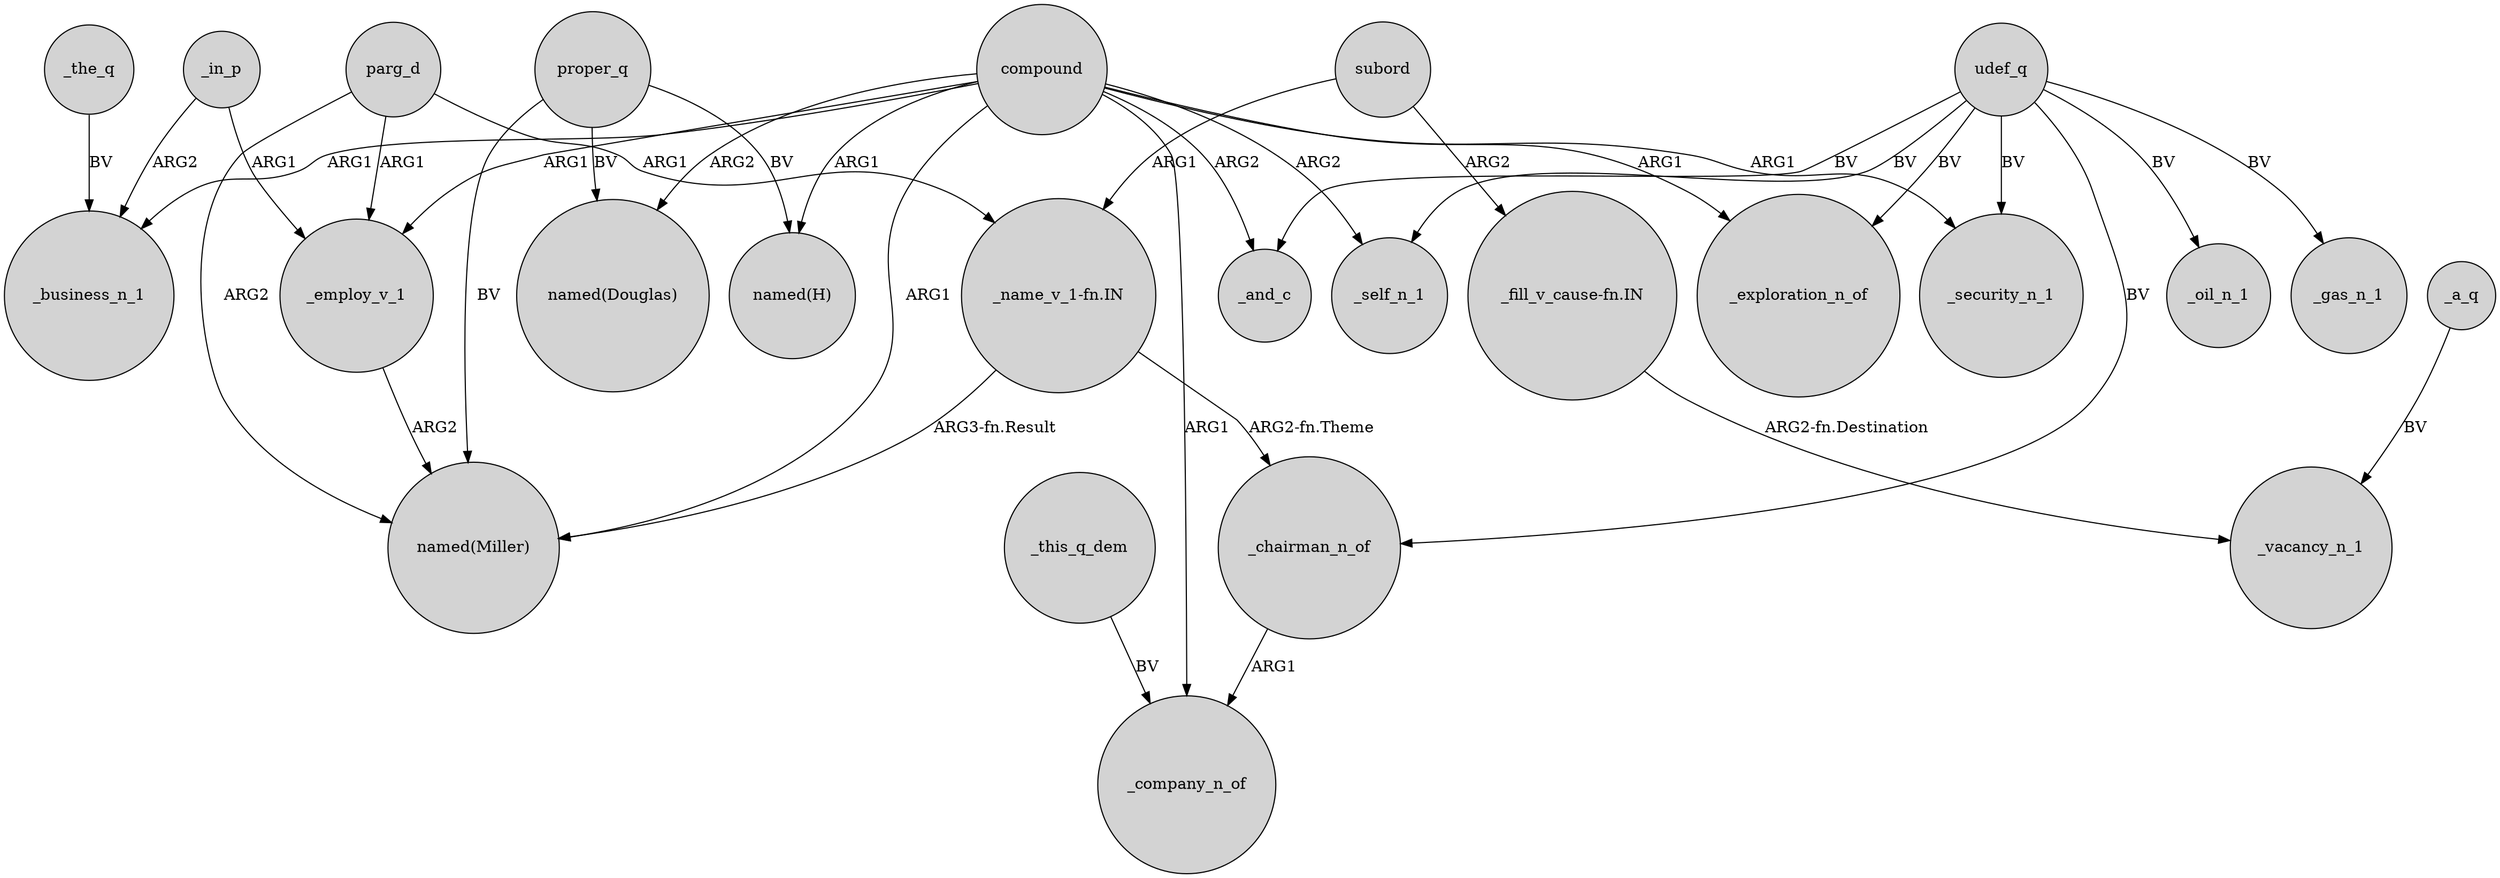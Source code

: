 digraph {
	node [shape=circle style=filled]
	_the_q -> _business_n_1 [label=BV]
	_in_p -> _employ_v_1 [label=ARG1]
	_this_q_dem -> _company_n_of [label=BV]
	subord -> "_fill_v_cause-fn.IN" [label=ARG2]
	_in_p -> _business_n_1 [label=ARG2]
	compound -> _security_n_1 [label=ARG1]
	udef_q -> _chairman_n_of [label=BV]
	_a_q -> _vacancy_n_1 [label=BV]
	compound -> _company_n_of [label=ARG1]
	compound -> _and_c [label=ARG2]
	compound -> "named(Douglas)" [label=ARG2]
	parg_d -> "named(Miller)" [label=ARG2]
	compound -> "named(Miller)" [label=ARG1]
	compound -> _business_n_1 [label=ARG1]
	proper_q -> "named(H)" [label=BV]
	_employ_v_1 -> "named(Miller)" [label=ARG2]
	udef_q -> _gas_n_1 [label=BV]
	udef_q -> _exploration_n_of [label=BV]
	udef_q -> _self_n_1 [label=BV]
	"_fill_v_cause-fn.IN" -> _vacancy_n_1 [label="ARG2-fn.Destination"]
	compound -> _self_n_1 [label=ARG2]
	udef_q -> _oil_n_1 [label=BV]
	"_name_v_1-fn.IN" -> "named(Miller)" [label="ARG3-fn.Result"]
	parg_d -> _employ_v_1 [label=ARG1]
	subord -> "_name_v_1-fn.IN" [label=ARG1]
	"_name_v_1-fn.IN" -> _chairman_n_of [label="ARG2-fn.Theme"]
	proper_q -> "named(Miller)" [label=BV]
	compound -> _exploration_n_of [label=ARG1]
	compound -> "named(H)" [label=ARG1]
	_chairman_n_of -> _company_n_of [label=ARG1]
	udef_q -> _and_c [label=BV]
	parg_d -> "_name_v_1-fn.IN" [label=ARG1]
	udef_q -> _security_n_1 [label=BV]
	compound -> _employ_v_1 [label=ARG1]
	proper_q -> "named(Douglas)" [label=BV]
}
